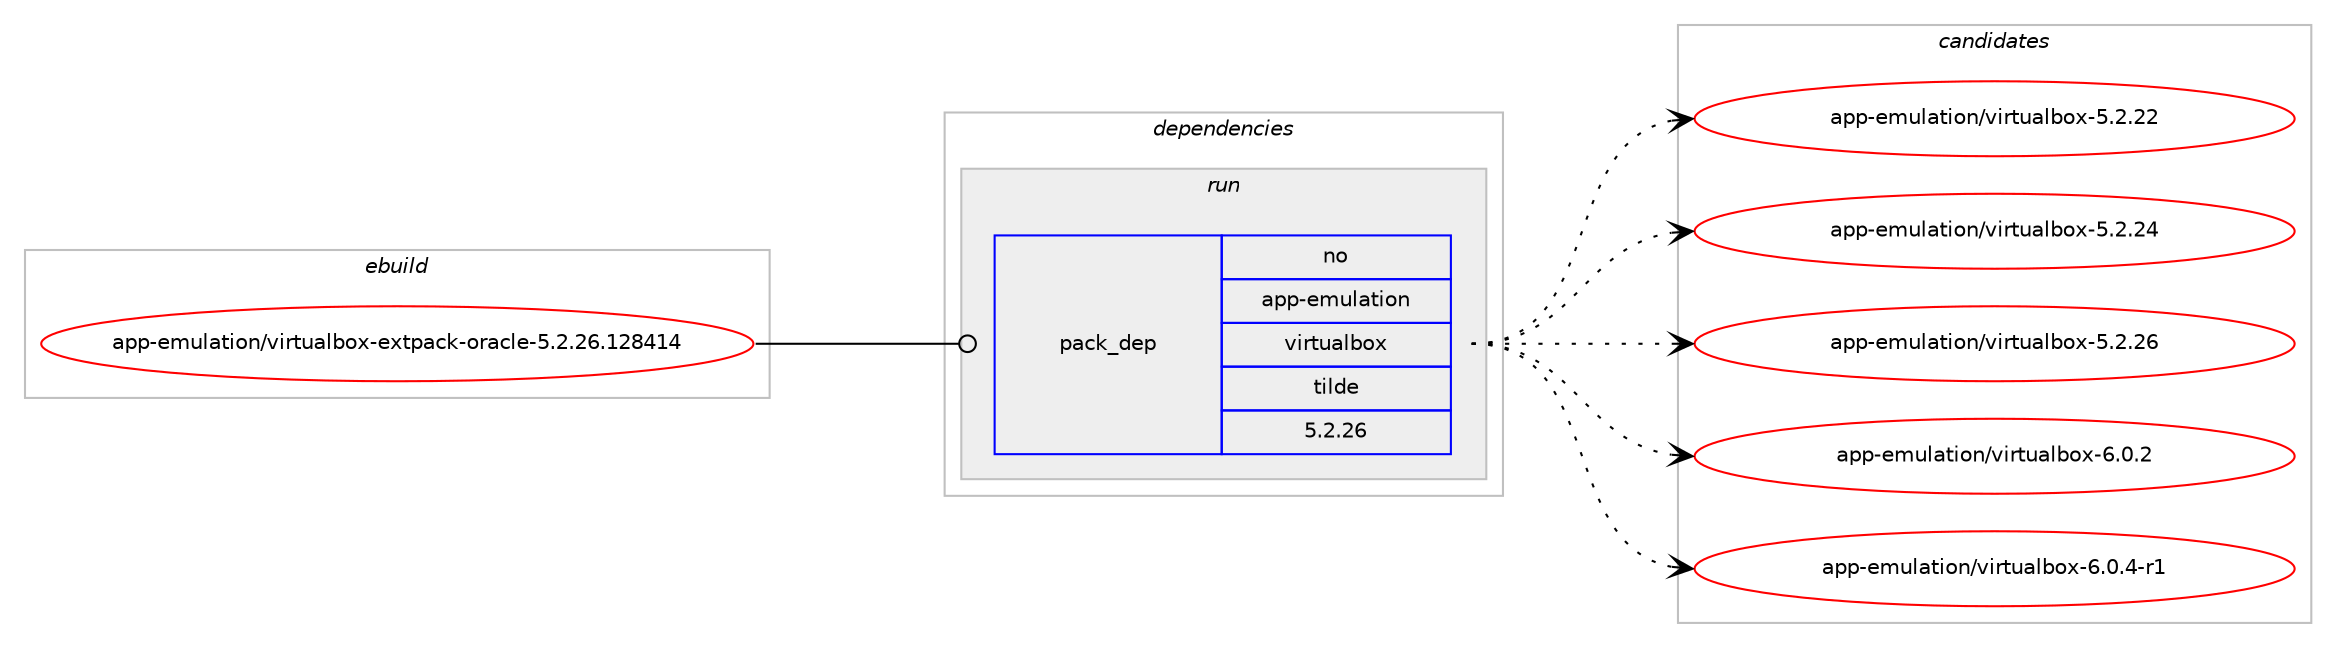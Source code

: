digraph prolog {

# *************
# Graph options
# *************

newrank=true;
concentrate=true;
compound=true;
graph [rankdir=LR,fontname=Helvetica,fontsize=10,ranksep=1.5];#, ranksep=2.5, nodesep=0.2];
edge  [arrowhead=vee];
node  [fontname=Helvetica,fontsize=10];

# **********
# The ebuild
# **********

subgraph cluster_leftcol {
color=gray;
rank=same;
label=<<i>ebuild</i>>;
id [label="app-emulation/virtualbox-extpack-oracle-5.2.26.128414", color=red, width=4, href="../app-emulation/virtualbox-extpack-oracle-5.2.26.128414.svg"];
}

# ****************
# The dependencies
# ****************

subgraph cluster_midcol {
color=gray;
label=<<i>dependencies</i>>;
subgraph cluster_compile {
fillcolor="#eeeeee";
style=filled;
label=<<i>compile</i>>;
}
subgraph cluster_compileandrun {
fillcolor="#eeeeee";
style=filled;
label=<<i>compile and run</i>>;
}
subgraph cluster_run {
fillcolor="#eeeeee";
style=filled;
label=<<i>run</i>>;
subgraph pack919016 {
dependency1290066 [label=<<TABLE BORDER="0" CELLBORDER="1" CELLSPACING="0" CELLPADDING="4" WIDTH="220"><TR><TD ROWSPAN="6" CELLPADDING="30">pack_dep</TD></TR><TR><TD WIDTH="110">no</TD></TR><TR><TD>app-emulation</TD></TR><TR><TD>virtualbox</TD></TR><TR><TD>tilde</TD></TR><TR><TD>5.2.26</TD></TR></TABLE>>, shape=none, color=blue];
}
id:e -> dependency1290066:w [weight=20,style="solid",arrowhead="odot"];
}
}

# **************
# The candidates
# **************

subgraph cluster_choices {
rank=same;
color=gray;
label=<<i>candidates</i>>;

subgraph choice919016 {
color=black;
nodesep=1;
choice97112112451011091171089711610511111047118105114116117971089811112045534650465050 [label="app-emulation/virtualbox-5.2.22", color=red, width=4,href="../app-emulation/virtualbox-5.2.22.svg"];
choice97112112451011091171089711610511111047118105114116117971089811112045534650465052 [label="app-emulation/virtualbox-5.2.24", color=red, width=4,href="../app-emulation/virtualbox-5.2.24.svg"];
choice97112112451011091171089711610511111047118105114116117971089811112045534650465054 [label="app-emulation/virtualbox-5.2.26", color=red, width=4,href="../app-emulation/virtualbox-5.2.26.svg"];
choice971121124510110911710897116105111110471181051141161179710898111120455446484650 [label="app-emulation/virtualbox-6.0.2", color=red, width=4,href="../app-emulation/virtualbox-6.0.2.svg"];
choice9711211245101109117108971161051111104711810511411611797108981111204554464846524511449 [label="app-emulation/virtualbox-6.0.4-r1", color=red, width=4,href="../app-emulation/virtualbox-6.0.4-r1.svg"];
dependency1290066:e -> choice97112112451011091171089711610511111047118105114116117971089811112045534650465050:w [style=dotted,weight="100"];
dependency1290066:e -> choice97112112451011091171089711610511111047118105114116117971089811112045534650465052:w [style=dotted,weight="100"];
dependency1290066:e -> choice97112112451011091171089711610511111047118105114116117971089811112045534650465054:w [style=dotted,weight="100"];
dependency1290066:e -> choice971121124510110911710897116105111110471181051141161179710898111120455446484650:w [style=dotted,weight="100"];
dependency1290066:e -> choice9711211245101109117108971161051111104711810511411611797108981111204554464846524511449:w [style=dotted,weight="100"];
}
}

}
